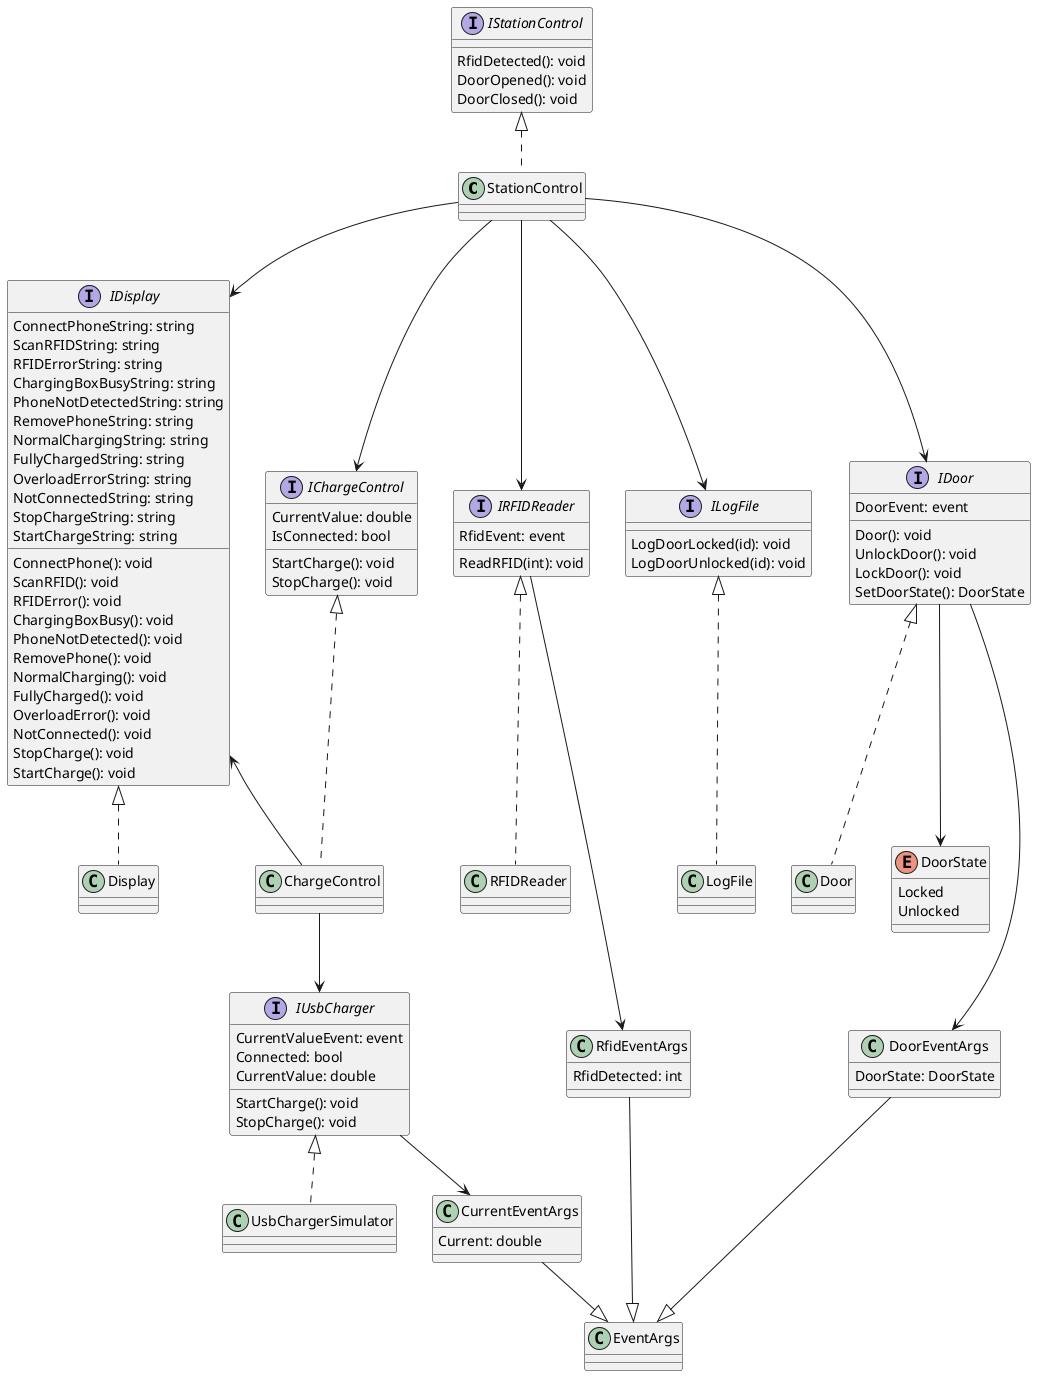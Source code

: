 @startuml


class StationControl
class ChargeControl
class Door
class Display
class LogFile
class RFIDReader
class UsbChargerSimulator


interface IStationControl{
    RfidDetected(): void 
    DoorOpened(): void 
    DoorClosed(): void 
}
interface IChargeControl{
    CurrentValue: double
    IsConnected: bool
    StartCharge(): void
    StopCharge(): void
}
interface IDoor {
    DoorEvent: event 
    Door(): void
    UnlockDoor(): void
    LockDoor(): void
    SetDoorState(): DoorState 
}

interface IDisplay {
    ConnectPhone(): void 
    ScanRFID(): void 
    RFIDError(): void 
    ChargingBoxBusy(): void 
    PhoneNotDetected(): void 
    RemovePhone(): void 
    NormalCharging(): void 
    FullyCharged(): void 
    OverloadError(): void 
    NotConnected(): void 
    StopCharge(): void 
    StartCharge(): void 

    ConnectPhoneString: string 
    ScanRFIDString: string 
    RFIDErrorString: string 
    ChargingBoxBusyString: string 
    PhoneNotDetectedString: string 
    RemovePhoneString: string 
    NormalChargingString: string 
    FullyChargedString: string 
    OverloadErrorString: string 
    NotConnectedString: string 
    StopChargeString: string 
    StartChargeString: string 
}


interface ILogFile{
    LogDoorLocked(id): void
    LogDoorUnlocked(id): void
}

interface IRFIDReader{
    ReadRFID(int): void
    RfidEvent: event
}
interface IUsbCharger{
    CurrentValueEvent: event
    StartCharge(): void
    StopCharge(): void
    Connected: bool
    CurrentValue: double
}

enum DoorState{
    Locked
    Unlocked
}


class EventArgs{
    
}

class RfidEventArgs{
    RfidDetected: int
}

class CurrentEventArgs{
    Current: double
}

class DoorEventArgs{
    DoorState: DoorState
}



StationControl .u.|> IStationControl
ChargeControl .u.|> IChargeControl
Door .u.|> IDoor
Display .u.|> IDisplay
LogFile .u.|> ILogFile
RFIDReader .u.|> IRFIDReader
UsbChargerSimulator .u.|> IUsbCharger

StationControl --> IChargeControl
StationControl --> IDisplay
StationControl --> ILogFile
StationControl --> IDoor
StationControl --> IRFIDReader

ChargeControl --> IUsbCharger
ChargeControl -l-> IDisplay

RfidEventArgs -d-|> EventArgs
CurrentEventArgs -d-|> EventArgs
DoorEventArgs -d-|> EventArgs

IDoor --> DoorEventArgs
IRFIDReader --> RfidEventArgs
IUsbCharger --> CurrentEventArgs

IDoor --> DoorState

@enduml
